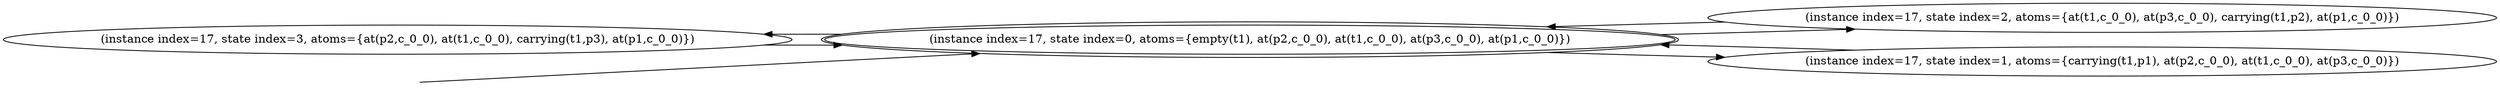 digraph {
rankdir="LR"
s3[label="(instance index=17, state index=3, atoms={at(p2,c_0_0), at(t1,c_0_0), carrying(t1,p3), at(p1,c_0_0)})"]
s2[label="(instance index=17, state index=2, atoms={at(t1,c_0_0), at(p3,c_0_0), carrying(t1,p2), at(p1,c_0_0)})"]
s1[label="(instance index=17, state index=1, atoms={carrying(t1,p1), at(p2,c_0_0), at(t1,c_0_0), at(p3,c_0_0)})"]
s0[peripheries=2,label="(instance index=17, state index=0, atoms={empty(t1), at(p2,c_0_0), at(t1,c_0_0), at(p3,c_0_0), at(p1,c_0_0)})"]
Dangling [ label = "", style = invis ]
{ rank = same; Dangling }
Dangling -> s0
{ rank = same; s0}
{ rank = same; s0}
{
s3->s0
s2->s0
s1->s0
}
{
s0->s3
s0->s2
s0->s1
}
}
